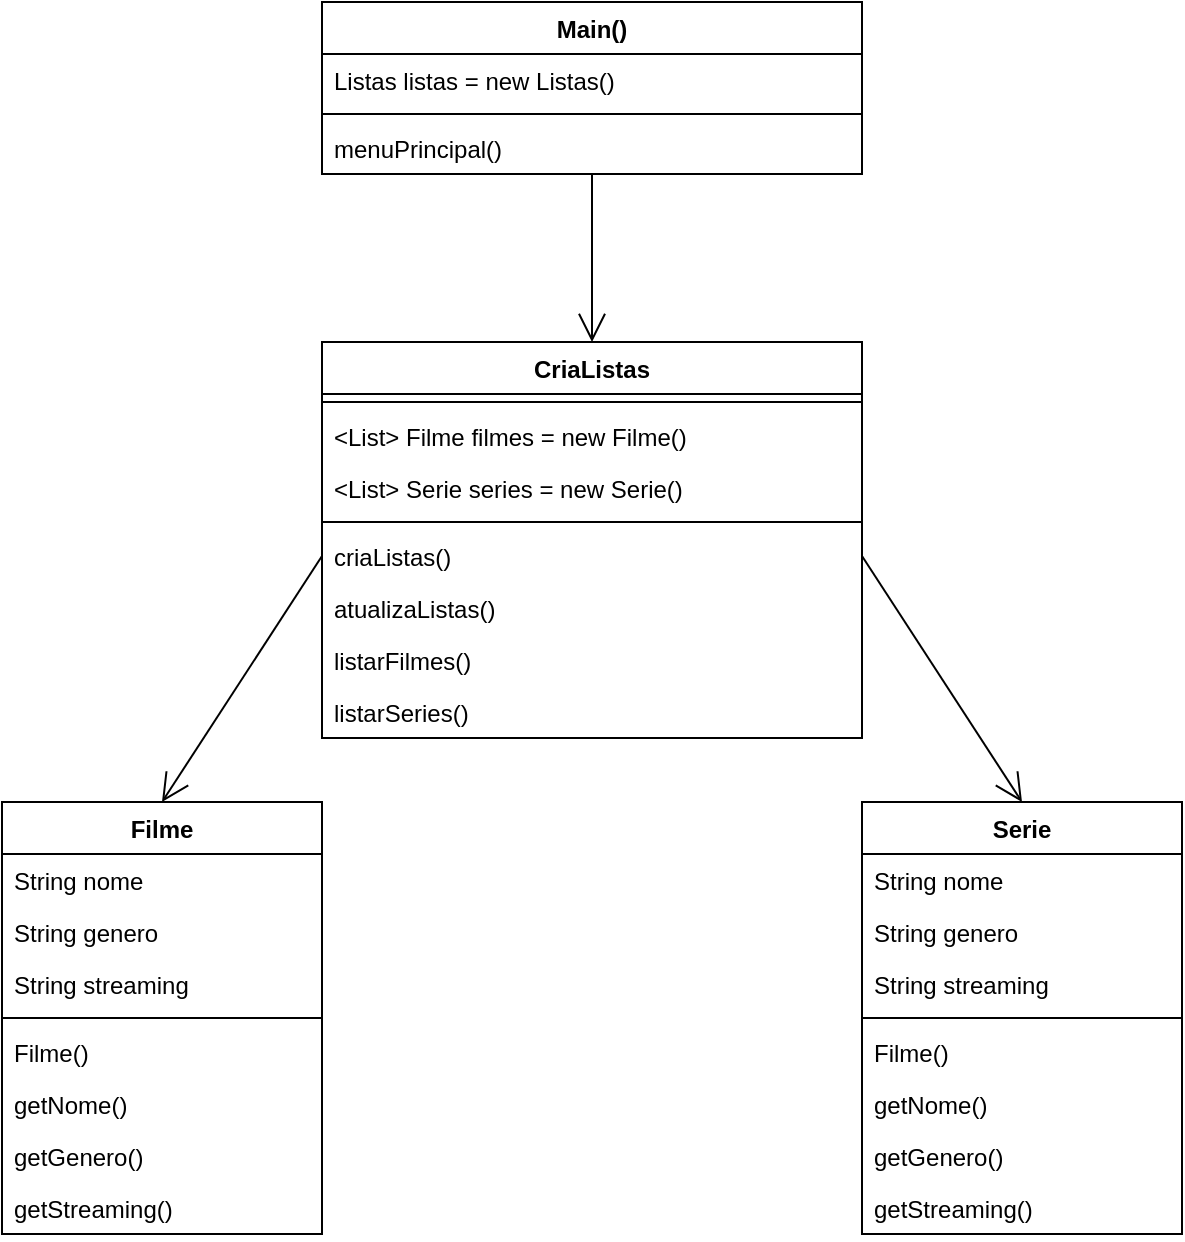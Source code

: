 <mxfile version="20.8.5" type="device"><diagram id="CemigQI7Yc_w5h6KI1f7" name="Página-1"><mxGraphModel dx="922" dy="462" grid="1" gridSize="10" guides="1" tooltips="1" connect="1" arrows="1" fold="1" page="1" pageScale="1" pageWidth="827" pageHeight="1169" math="0" shadow="0"><root><mxCell id="0"/><mxCell id="1" parent="0"/><mxCell id="k86QQ3AhKwAQk13cOP8d-5" value="Main()" style="swimlane;fontStyle=1;align=center;verticalAlign=top;childLayout=stackLayout;horizontal=1;startSize=26;horizontalStack=0;resizeParent=1;resizeParentMax=0;resizeLast=0;collapsible=1;marginBottom=0;" vertex="1" parent="1"><mxGeometry x="270" y="30" width="270" height="86" as="geometry"/></mxCell><mxCell id="k86QQ3AhKwAQk13cOP8d-6" value="Listas listas = new Listas()" style="text;strokeColor=none;fillColor=none;align=left;verticalAlign=top;spacingLeft=4;spacingRight=4;overflow=hidden;rotatable=0;points=[[0,0.5],[1,0.5]];portConstraint=eastwest;" vertex="1" parent="k86QQ3AhKwAQk13cOP8d-5"><mxGeometry y="26" width="270" height="26" as="geometry"/></mxCell><mxCell id="k86QQ3AhKwAQk13cOP8d-7" value="" style="line;strokeWidth=1;fillColor=none;align=left;verticalAlign=middle;spacingTop=-1;spacingLeft=3;spacingRight=3;rotatable=0;labelPosition=right;points=[];portConstraint=eastwest;strokeColor=inherit;" vertex="1" parent="k86QQ3AhKwAQk13cOP8d-5"><mxGeometry y="52" width="270" height="8" as="geometry"/></mxCell><mxCell id="k86QQ3AhKwAQk13cOP8d-8" value="menuPrincipal()" style="text;strokeColor=none;fillColor=none;align=left;verticalAlign=top;spacingLeft=4;spacingRight=4;overflow=hidden;rotatable=0;points=[[0,0.5],[1,0.5]];portConstraint=eastwest;" vertex="1" parent="k86QQ3AhKwAQk13cOP8d-5"><mxGeometry y="60" width="270" height="26" as="geometry"/></mxCell><mxCell id="k86QQ3AhKwAQk13cOP8d-11" value="CriaListas" style="swimlane;fontStyle=1;align=center;verticalAlign=top;childLayout=stackLayout;horizontal=1;startSize=26;horizontalStack=0;resizeParent=1;resizeParentMax=0;resizeLast=0;collapsible=1;marginBottom=0;" vertex="1" parent="1"><mxGeometry x="270" y="200" width="270" height="198" as="geometry"/></mxCell><mxCell id="k86QQ3AhKwAQk13cOP8d-13" value="" style="line;strokeWidth=1;fillColor=none;align=left;verticalAlign=middle;spacingTop=-1;spacingLeft=3;spacingRight=3;rotatable=0;labelPosition=right;points=[];portConstraint=eastwest;strokeColor=inherit;" vertex="1" parent="k86QQ3AhKwAQk13cOP8d-11"><mxGeometry y="26" width="270" height="8" as="geometry"/></mxCell><mxCell id="k86QQ3AhKwAQk13cOP8d-12" value="&lt;List&gt; Filme filmes = new Filme()" style="text;strokeColor=none;fillColor=none;align=left;verticalAlign=top;spacingLeft=4;spacingRight=4;overflow=hidden;rotatable=0;points=[[0,0.5],[1,0.5]];portConstraint=eastwest;" vertex="1" parent="k86QQ3AhKwAQk13cOP8d-11"><mxGeometry y="34" width="270" height="26" as="geometry"/></mxCell><mxCell id="k86QQ3AhKwAQk13cOP8d-15" value="&lt;List&gt; Serie series = new Serie()" style="text;strokeColor=none;fillColor=none;align=left;verticalAlign=top;spacingLeft=4;spacingRight=4;overflow=hidden;rotatable=0;points=[[0,0.5],[1,0.5]];portConstraint=eastwest;" vertex="1" parent="k86QQ3AhKwAQk13cOP8d-11"><mxGeometry y="60" width="270" height="26" as="geometry"/></mxCell><mxCell id="k86QQ3AhKwAQk13cOP8d-19" value="" style="line;strokeWidth=1;fillColor=none;align=left;verticalAlign=middle;spacingTop=-1;spacingLeft=3;spacingRight=3;rotatable=0;labelPosition=right;points=[];portConstraint=eastwest;strokeColor=inherit;" vertex="1" parent="k86QQ3AhKwAQk13cOP8d-11"><mxGeometry y="86" width="270" height="8" as="geometry"/></mxCell><mxCell id="k86QQ3AhKwAQk13cOP8d-14" value="criaListas()" style="text;strokeColor=none;fillColor=none;align=left;verticalAlign=top;spacingLeft=4;spacingRight=4;overflow=hidden;rotatable=0;points=[[0,0.5],[1,0.5]];portConstraint=eastwest;" vertex="1" parent="k86QQ3AhKwAQk13cOP8d-11"><mxGeometry y="94" width="270" height="26" as="geometry"/></mxCell><mxCell id="k86QQ3AhKwAQk13cOP8d-16" value="atualizaListas()" style="text;strokeColor=none;fillColor=none;align=left;verticalAlign=top;spacingLeft=4;spacingRight=4;overflow=hidden;rotatable=0;points=[[0,0.5],[1,0.5]];portConstraint=eastwest;" vertex="1" parent="k86QQ3AhKwAQk13cOP8d-11"><mxGeometry y="120" width="270" height="26" as="geometry"/></mxCell><mxCell id="k86QQ3AhKwAQk13cOP8d-17" value="listarFilmes()" style="text;strokeColor=none;fillColor=none;align=left;verticalAlign=top;spacingLeft=4;spacingRight=4;overflow=hidden;rotatable=0;points=[[0,0.5],[1,0.5]];portConstraint=eastwest;" vertex="1" parent="k86QQ3AhKwAQk13cOP8d-11"><mxGeometry y="146" width="270" height="26" as="geometry"/></mxCell><mxCell id="k86QQ3AhKwAQk13cOP8d-18" value="listarSeries()" style="text;strokeColor=none;fillColor=none;align=left;verticalAlign=top;spacingLeft=4;spacingRight=4;overflow=hidden;rotatable=0;points=[[0,0.5],[1,0.5]];portConstraint=eastwest;" vertex="1" parent="k86QQ3AhKwAQk13cOP8d-11"><mxGeometry y="172" width="270" height="26" as="geometry"/></mxCell><mxCell id="k86QQ3AhKwAQk13cOP8d-20" value="Filme" style="swimlane;fontStyle=1;align=center;verticalAlign=top;childLayout=stackLayout;horizontal=1;startSize=26;horizontalStack=0;resizeParent=1;resizeParentMax=0;resizeLast=0;collapsible=1;marginBottom=0;" vertex="1" parent="1"><mxGeometry x="110" y="430" width="160" height="216" as="geometry"/></mxCell><mxCell id="k86QQ3AhKwAQk13cOP8d-21" value="String nome" style="text;strokeColor=none;fillColor=none;align=left;verticalAlign=top;spacingLeft=4;spacingRight=4;overflow=hidden;rotatable=0;points=[[0,0.5],[1,0.5]];portConstraint=eastwest;" vertex="1" parent="k86QQ3AhKwAQk13cOP8d-20"><mxGeometry y="26" width="160" height="26" as="geometry"/></mxCell><mxCell id="k86QQ3AhKwAQk13cOP8d-24" value="String genero" style="text;strokeColor=none;fillColor=none;align=left;verticalAlign=top;spacingLeft=4;spacingRight=4;overflow=hidden;rotatable=0;points=[[0,0.5],[1,0.5]];portConstraint=eastwest;" vertex="1" parent="k86QQ3AhKwAQk13cOP8d-20"><mxGeometry y="52" width="160" height="26" as="geometry"/></mxCell><mxCell id="k86QQ3AhKwAQk13cOP8d-25" value="String streaming" style="text;strokeColor=none;fillColor=none;align=left;verticalAlign=top;spacingLeft=4;spacingRight=4;overflow=hidden;rotatable=0;points=[[0,0.5],[1,0.5]];portConstraint=eastwest;" vertex="1" parent="k86QQ3AhKwAQk13cOP8d-20"><mxGeometry y="78" width="160" height="26" as="geometry"/></mxCell><mxCell id="k86QQ3AhKwAQk13cOP8d-22" value="" style="line;strokeWidth=1;fillColor=none;align=left;verticalAlign=middle;spacingTop=-1;spacingLeft=3;spacingRight=3;rotatable=0;labelPosition=right;points=[];portConstraint=eastwest;strokeColor=inherit;" vertex="1" parent="k86QQ3AhKwAQk13cOP8d-20"><mxGeometry y="104" width="160" height="8" as="geometry"/></mxCell><mxCell id="k86QQ3AhKwAQk13cOP8d-23" value="Filme()" style="text;strokeColor=none;fillColor=none;align=left;verticalAlign=top;spacingLeft=4;spacingRight=4;overflow=hidden;rotatable=0;points=[[0,0.5],[1,0.5]];portConstraint=eastwest;" vertex="1" parent="k86QQ3AhKwAQk13cOP8d-20"><mxGeometry y="112" width="160" height="26" as="geometry"/></mxCell><mxCell id="k86QQ3AhKwAQk13cOP8d-26" value="getNome()" style="text;strokeColor=none;fillColor=none;align=left;verticalAlign=top;spacingLeft=4;spacingRight=4;overflow=hidden;rotatable=0;points=[[0,0.5],[1,0.5]];portConstraint=eastwest;" vertex="1" parent="k86QQ3AhKwAQk13cOP8d-20"><mxGeometry y="138" width="160" height="26" as="geometry"/></mxCell><mxCell id="k86QQ3AhKwAQk13cOP8d-27" value="getGenero()" style="text;strokeColor=none;fillColor=none;align=left;verticalAlign=top;spacingLeft=4;spacingRight=4;overflow=hidden;rotatable=0;points=[[0,0.5],[1,0.5]];portConstraint=eastwest;" vertex="1" parent="k86QQ3AhKwAQk13cOP8d-20"><mxGeometry y="164" width="160" height="26" as="geometry"/></mxCell><mxCell id="k86QQ3AhKwAQk13cOP8d-28" value="getStreaming()" style="text;strokeColor=none;fillColor=none;align=left;verticalAlign=top;spacingLeft=4;spacingRight=4;overflow=hidden;rotatable=0;points=[[0,0.5],[1,0.5]];portConstraint=eastwest;" vertex="1" parent="k86QQ3AhKwAQk13cOP8d-20"><mxGeometry y="190" width="160" height="26" as="geometry"/></mxCell><mxCell id="k86QQ3AhKwAQk13cOP8d-29" value="Serie" style="swimlane;fontStyle=1;align=center;verticalAlign=top;childLayout=stackLayout;horizontal=1;startSize=26;horizontalStack=0;resizeParent=1;resizeParentMax=0;resizeLast=0;collapsible=1;marginBottom=0;" vertex="1" parent="1"><mxGeometry x="540" y="430" width="160" height="216" as="geometry"/></mxCell><mxCell id="k86QQ3AhKwAQk13cOP8d-30" value="String nome" style="text;strokeColor=none;fillColor=none;align=left;verticalAlign=top;spacingLeft=4;spacingRight=4;overflow=hidden;rotatable=0;points=[[0,0.5],[1,0.5]];portConstraint=eastwest;" vertex="1" parent="k86QQ3AhKwAQk13cOP8d-29"><mxGeometry y="26" width="160" height="26" as="geometry"/></mxCell><mxCell id="k86QQ3AhKwAQk13cOP8d-31" value="String genero" style="text;strokeColor=none;fillColor=none;align=left;verticalAlign=top;spacingLeft=4;spacingRight=4;overflow=hidden;rotatable=0;points=[[0,0.5],[1,0.5]];portConstraint=eastwest;" vertex="1" parent="k86QQ3AhKwAQk13cOP8d-29"><mxGeometry y="52" width="160" height="26" as="geometry"/></mxCell><mxCell id="k86QQ3AhKwAQk13cOP8d-32" value="String streaming" style="text;strokeColor=none;fillColor=none;align=left;verticalAlign=top;spacingLeft=4;spacingRight=4;overflow=hidden;rotatable=0;points=[[0,0.5],[1,0.5]];portConstraint=eastwest;" vertex="1" parent="k86QQ3AhKwAQk13cOP8d-29"><mxGeometry y="78" width="160" height="26" as="geometry"/></mxCell><mxCell id="k86QQ3AhKwAQk13cOP8d-33" value="" style="line;strokeWidth=1;fillColor=none;align=left;verticalAlign=middle;spacingTop=-1;spacingLeft=3;spacingRight=3;rotatable=0;labelPosition=right;points=[];portConstraint=eastwest;strokeColor=inherit;" vertex="1" parent="k86QQ3AhKwAQk13cOP8d-29"><mxGeometry y="104" width="160" height="8" as="geometry"/></mxCell><mxCell id="k86QQ3AhKwAQk13cOP8d-34" value="Filme()" style="text;strokeColor=none;fillColor=none;align=left;verticalAlign=top;spacingLeft=4;spacingRight=4;overflow=hidden;rotatable=0;points=[[0,0.5],[1,0.5]];portConstraint=eastwest;" vertex="1" parent="k86QQ3AhKwAQk13cOP8d-29"><mxGeometry y="112" width="160" height="26" as="geometry"/></mxCell><mxCell id="k86QQ3AhKwAQk13cOP8d-35" value="getNome()" style="text;strokeColor=none;fillColor=none;align=left;verticalAlign=top;spacingLeft=4;spacingRight=4;overflow=hidden;rotatable=0;points=[[0,0.5],[1,0.5]];portConstraint=eastwest;" vertex="1" parent="k86QQ3AhKwAQk13cOP8d-29"><mxGeometry y="138" width="160" height="26" as="geometry"/></mxCell><mxCell id="k86QQ3AhKwAQk13cOP8d-36" value="getGenero()" style="text;strokeColor=none;fillColor=none;align=left;verticalAlign=top;spacingLeft=4;spacingRight=4;overflow=hidden;rotatable=0;points=[[0,0.5],[1,0.5]];portConstraint=eastwest;" vertex="1" parent="k86QQ3AhKwAQk13cOP8d-29"><mxGeometry y="164" width="160" height="26" as="geometry"/></mxCell><mxCell id="k86QQ3AhKwAQk13cOP8d-37" value="getStreaming()" style="text;strokeColor=none;fillColor=none;align=left;verticalAlign=top;spacingLeft=4;spacingRight=4;overflow=hidden;rotatable=0;points=[[0,0.5],[1,0.5]];portConstraint=eastwest;" vertex="1" parent="k86QQ3AhKwAQk13cOP8d-29"><mxGeometry y="190" width="160" height="26" as="geometry"/></mxCell><mxCell id="k86QQ3AhKwAQk13cOP8d-38" value="" style="endArrow=open;endFill=1;endSize=12;html=1;rounded=0;exitX=0.5;exitY=1;exitDx=0;exitDy=0;entryX=0.5;entryY=0;entryDx=0;entryDy=0;" edge="1" parent="1" source="k86QQ3AhKwAQk13cOP8d-5" target="k86QQ3AhKwAQk13cOP8d-11"><mxGeometry width="160" relative="1" as="geometry"><mxPoint x="400" y="140" as="sourcePoint"/><mxPoint x="560" y="140" as="targetPoint"/></mxGeometry></mxCell><mxCell id="k86QQ3AhKwAQk13cOP8d-39" value="" style="endArrow=open;endFill=1;endSize=12;html=1;rounded=0;entryX=0.5;entryY=0;entryDx=0;entryDy=0;exitX=0;exitY=0.5;exitDx=0;exitDy=0;" edge="1" parent="1" source="k86QQ3AhKwAQk13cOP8d-14" target="k86QQ3AhKwAQk13cOP8d-20"><mxGeometry width="160" relative="1" as="geometry"><mxPoint x="280" y="390" as="sourcePoint"/><mxPoint x="520" y="450" as="targetPoint"/></mxGeometry></mxCell><mxCell id="k86QQ3AhKwAQk13cOP8d-40" value="" style="endArrow=open;endFill=1;endSize=12;html=1;rounded=0;entryX=0.5;entryY=0;entryDx=0;entryDy=0;exitX=1;exitY=0.5;exitDx=0;exitDy=0;" edge="1" parent="1" source="k86QQ3AhKwAQk13cOP8d-14" target="k86QQ3AhKwAQk13cOP8d-29"><mxGeometry width="160" relative="1" as="geometry"><mxPoint x="500" y="430" as="sourcePoint"/><mxPoint x="660" y="430" as="targetPoint"/></mxGeometry></mxCell></root></mxGraphModel></diagram></mxfile>